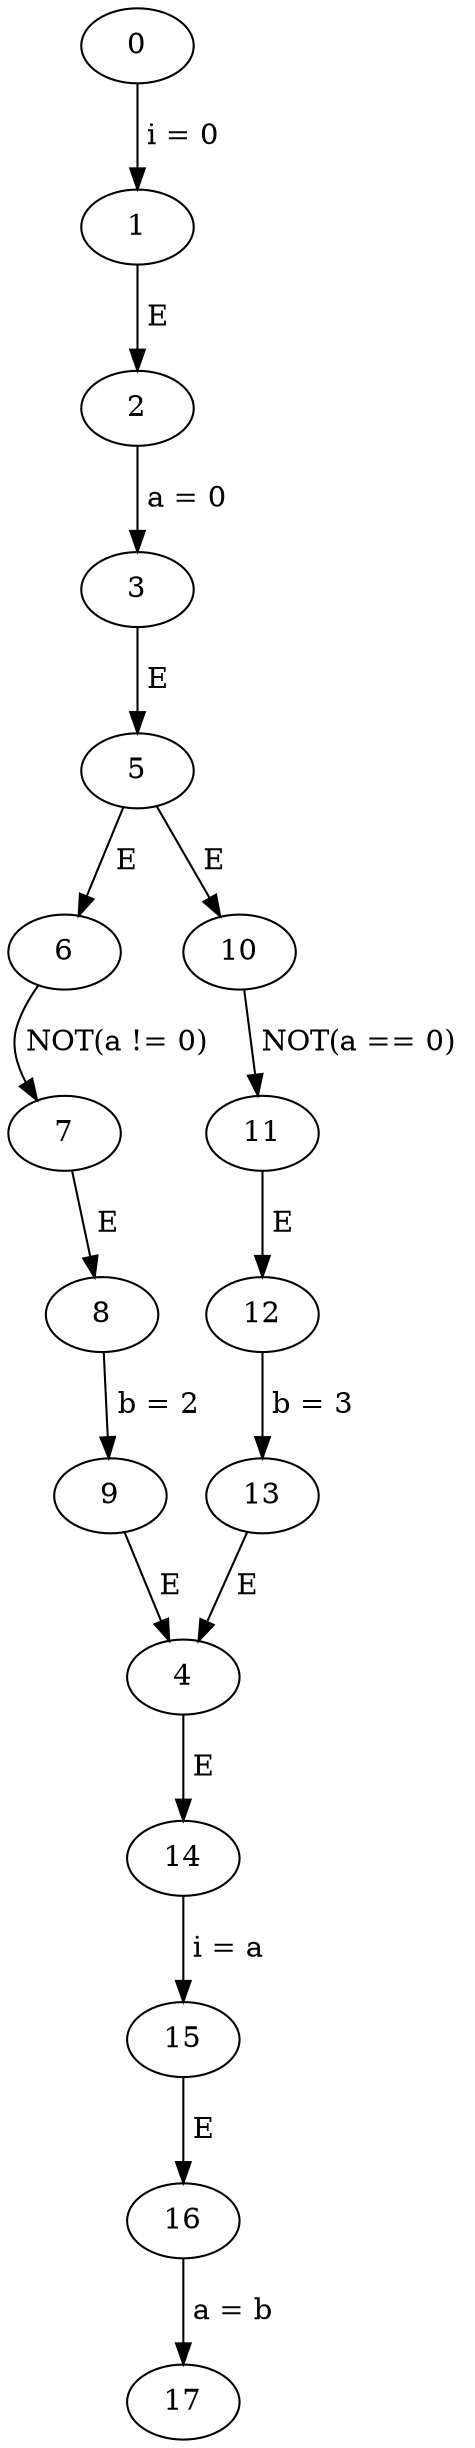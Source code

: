 // if_NOT
digraph {
	14 -> 15 [label=" i = a "]
	3 -> 5 [label=" E "]
	7 -> 8 [label=" E "]
	11 -> 12 [label=" E "]
	1 -> 2 [label=" E "]
	8 -> 9 [label=" b = 2 "]
	6 -> 7 [label=" NOT(a != 0) "]
	12 -> 13 [label=" b = 3 "]
	4 -> 14 [label=" E "]
	2 -> 3 [label=" a = 0 "]
	15 -> 16 [label=" E "]
	13 -> 4 [label=" E "]
	9 -> 4 [label=" E "]
	5 -> 10 [label=" E "]
	0 -> 1 [label=" i = 0 "]
	16 -> 17 [label=" a = b "]
	5 -> 6 [label=" E "]
	10 -> 11 [label=" NOT(a == 0) "]
}
